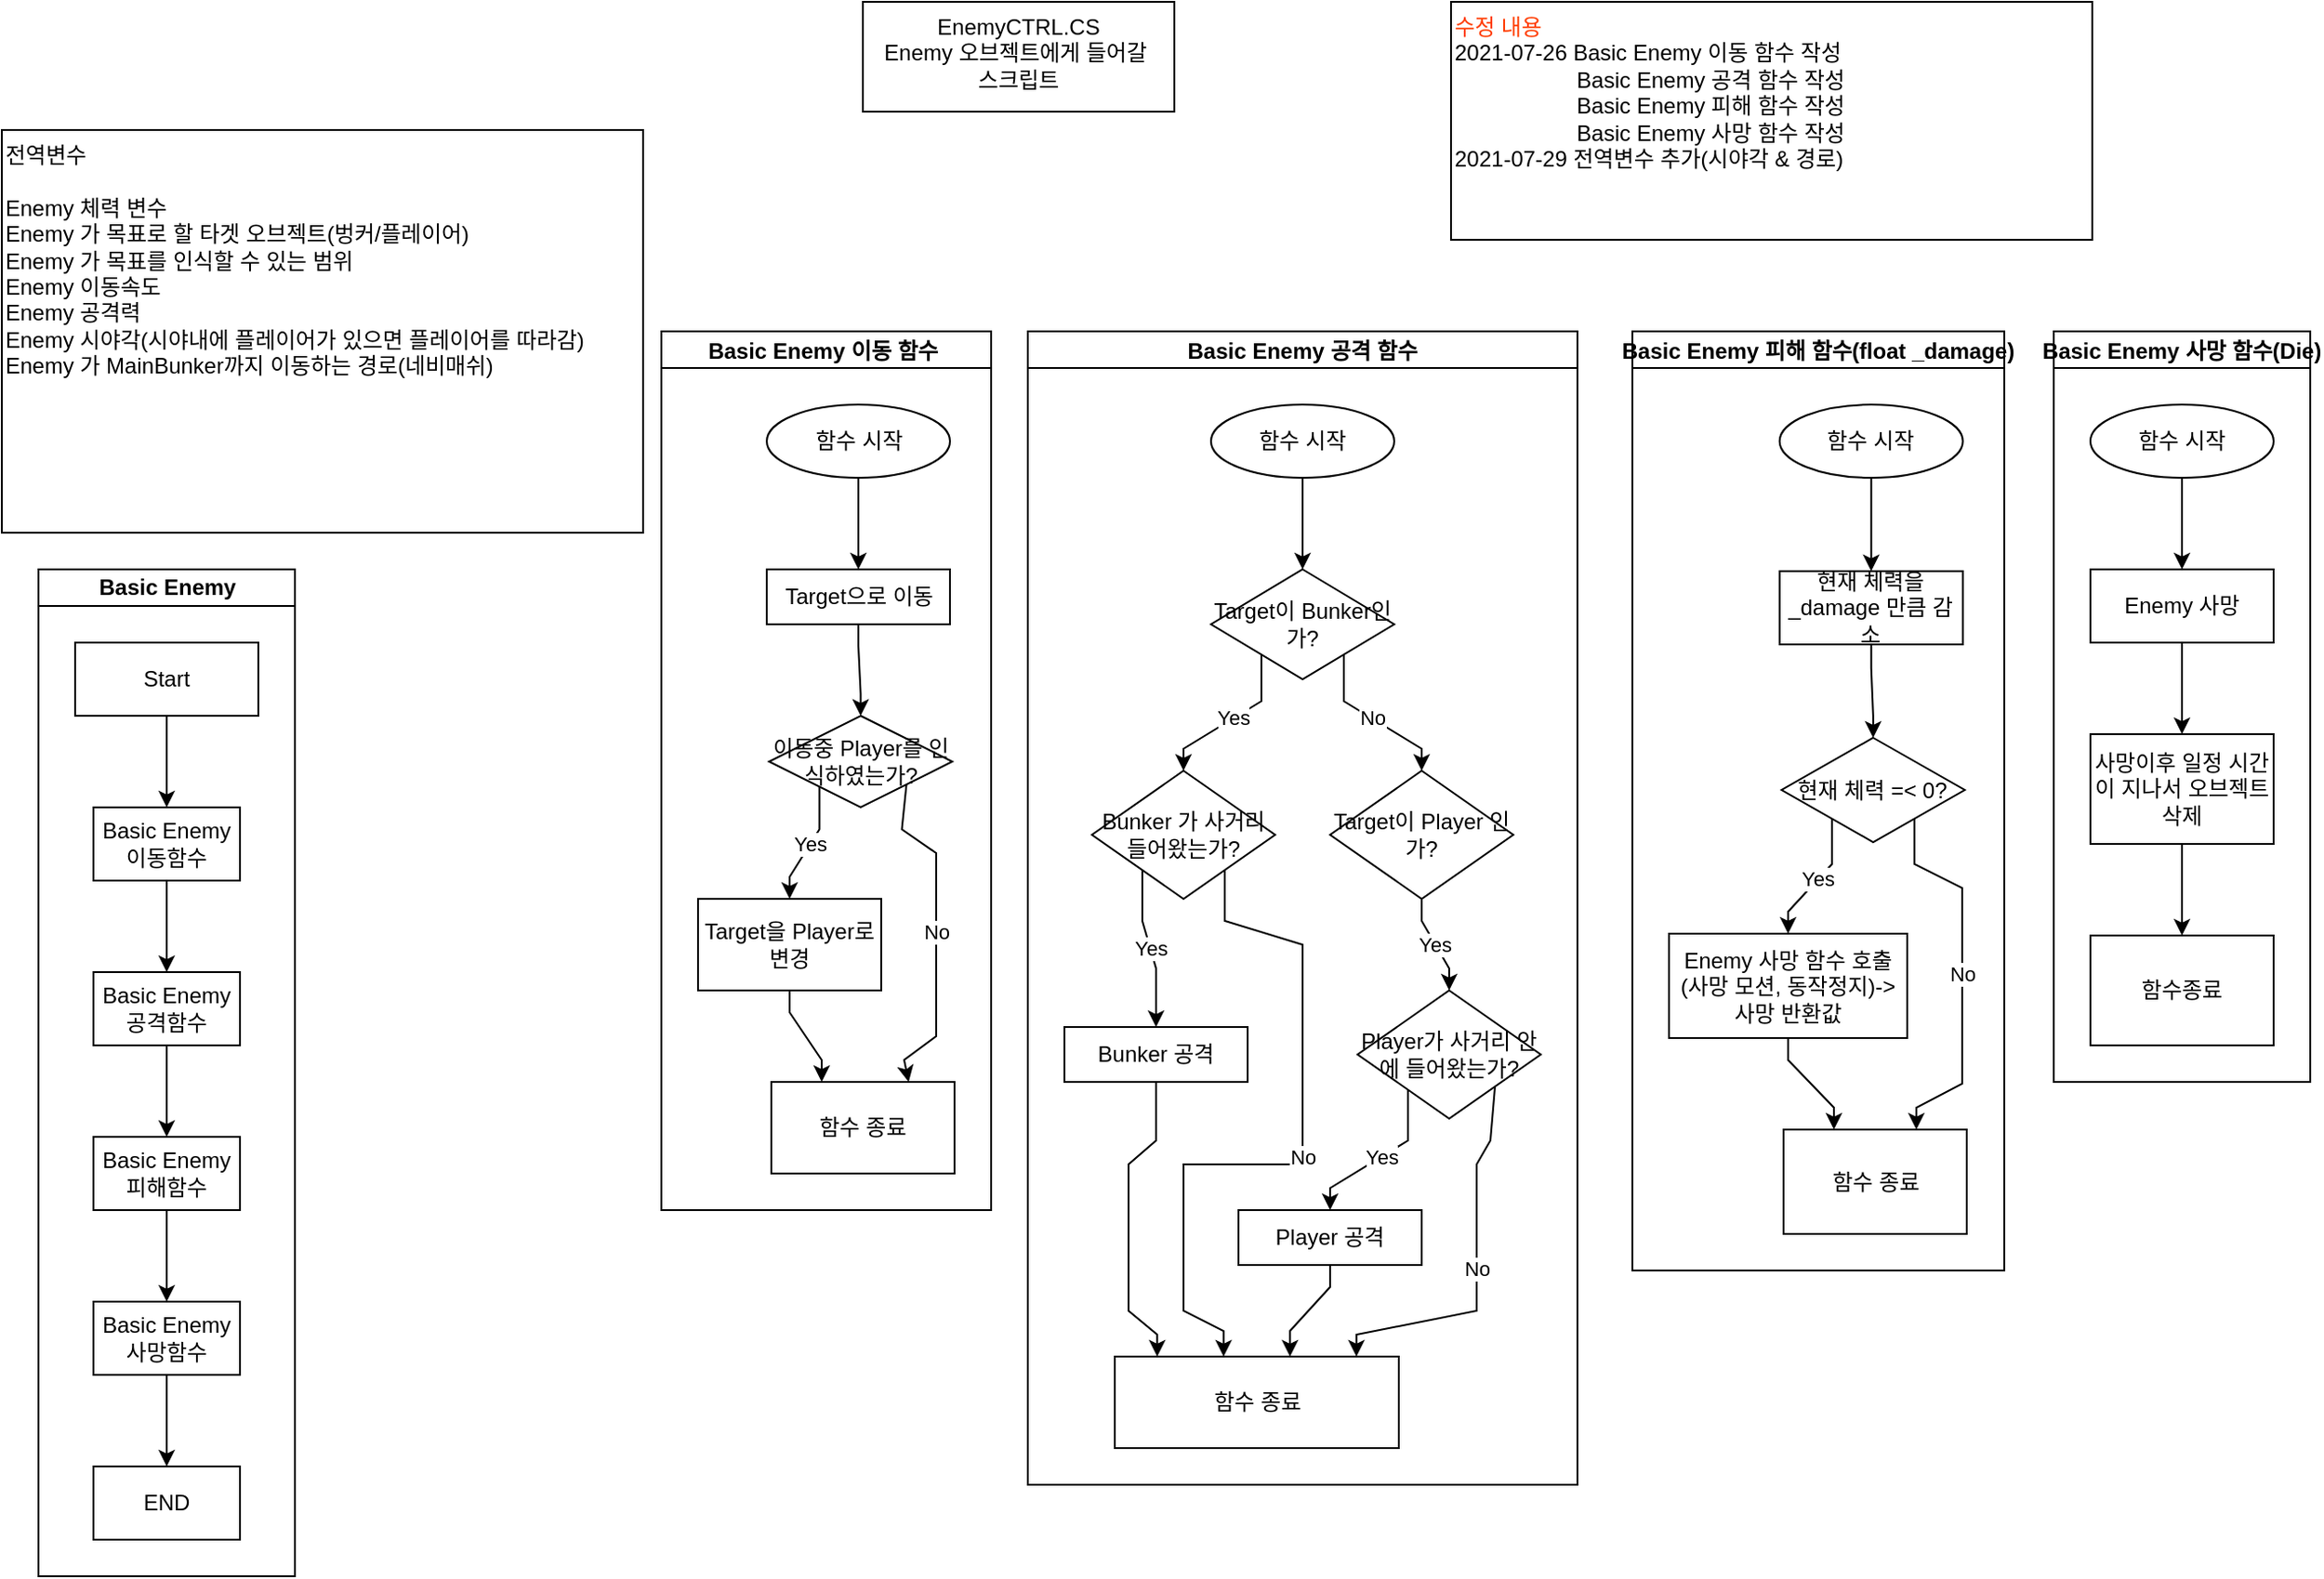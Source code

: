 <mxfile version="13.9.9" type="device"><diagram id="J4szQfAG1sg5sVobrCXc" name="Page-1"><mxGraphModel dx="1086" dy="1975" grid="1" gridSize="10" guides="1" tooltips="1" connect="1" arrows="1" fold="1" page="1" pageScale="1" pageWidth="827" pageHeight="1169" math="0" shadow="0"><root><mxCell id="0"/><mxCell id="1" parent="0"/><mxCell id="BQ4PC7H9Ra1O4r8dHc4G-1" value="전역변수&lt;br&gt;&lt;br&gt;Enemy 체력 변수&lt;br&gt;Enemy 가 목표로 할 타겟 오브젝트(벙커/플레이어)&lt;br&gt;Enemy 가 목표를 인식할 수 있는 범위&lt;br&gt;Enemy 이동속도&lt;br&gt;Enemy 공격력&lt;br&gt;Enemy 시야각(시야내에 플레이어가 있으면 플레이어를 따라감)&lt;br&gt;Enemy 가 MainBunker까지 이동하는 경로(네비매쉬)" style="rounded=0;whiteSpace=wrap;html=1;align=left;verticalAlign=top;" parent="1" vertex="1"><mxGeometry x="100" width="350" height="220" as="geometry"/></mxCell><mxCell id="BQ4PC7H9Ra1O4r8dHc4G-4" value="EnemyCTRL.CS&lt;br&gt;Enemy 오브젝트에게 들어갈&amp;nbsp;&lt;br&gt;스크립트" style="rounded=0;whiteSpace=wrap;html=1;verticalAlign=top;align=center;" parent="1" vertex="1"><mxGeometry x="570" y="-70" width="170" height="60" as="geometry"/></mxCell><mxCell id="BQ4PC7H9Ra1O4r8dHc4G-53" value="Basic Enemy 이동 함수 " style="swimlane;startSize=20;horizontal=1;childLayout=flowLayout;flowOrientation=north;resizable=0;interRankCellSpacing=50;containerType=tree;align=center;verticalAlign=middle;" parent="1" vertex="1"><mxGeometry x="460" y="110" width="180" height="480" as="geometry"/></mxCell><mxCell id="BQ4PC7H9Ra1O4r8dHc4G-54" value="함수 시작&lt;br&gt;" style="ellipse;whiteSpace=wrap;html=1;fontFamily=Helvetica;fontSize=12;fontColor=#000000;align=center;strokeColor=#000000;fillColor=#ffffff;" parent="BQ4PC7H9Ra1O4r8dHc4G-53" vertex="1"><mxGeometry x="57.531" y="40" width="100" height="40" as="geometry"/></mxCell><mxCell id="BQ4PC7H9Ra1O4r8dHc4G-211" value="" style="edgeStyle=orthogonalEdgeStyle;rounded=0;orthogonalLoop=1;jettySize=auto;html=1;noEdgeStyle=1;orthogonal=1;" parent="BQ4PC7H9Ra1O4r8dHc4G-53" source="BQ4PC7H9Ra1O4r8dHc4G-54" target="BQ4PC7H9Ra1O4r8dHc4G-212" edge="1"><mxGeometry relative="1" as="geometry"><Array as="points"><mxPoint x="107.531" y="92"/><mxPoint x="107.531" y="118"/></Array></mxGeometry></mxCell><mxCell id="BQ4PC7H9Ra1O4r8dHc4G-212" value="Target으로 이동" style="rounded=0;whiteSpace=wrap;html=1;fontFamily=Helvetica;fontSize=12;fontColor=#000000;align=center;strokeColor=#000000;fillColor=#ffffff;" parent="BQ4PC7H9Ra1O4r8dHc4G-53" vertex="1"><mxGeometry x="57.531" y="130" width="100" height="30" as="geometry"/></mxCell><mxCell id="BQ4PC7H9Ra1O4r8dHc4G-213" value="" style="edgeStyle=orthogonalEdgeStyle;rounded=0;orthogonalLoop=1;jettySize=auto;html=1;noEdgeStyle=1;orthogonal=1;" parent="BQ4PC7H9Ra1O4r8dHc4G-53" source="BQ4PC7H9Ra1O4r8dHc4G-212" target="BQ4PC7H9Ra1O4r8dHc4G-214" edge="1"><mxGeometry relative="1" as="geometry"><mxPoint x="730" y="590" as="sourcePoint"/><Array as="points"><mxPoint x="107.531" y="172"/><mxPoint x="108.765" y="198"/></Array></mxGeometry></mxCell><mxCell id="BQ4PC7H9Ra1O4r8dHc4G-214" value="이동중 Player를 인식하였는가?" style="rhombus;whiteSpace=wrap;html=1;fontFamily=Helvetica;fontSize=12;fontColor=#000000;align=center;strokeColor=#000000;fillColor=#ffffff;" parent="BQ4PC7H9Ra1O4r8dHc4G-53" vertex="1"><mxGeometry x="58.765" y="210" width="100" height="50" as="geometry"/></mxCell><mxCell id="BQ4PC7H9Ra1O4r8dHc4G-215" value="Yes" style="edgeStyle=orthogonalEdgeStyle;rounded=0;orthogonalLoop=1;jettySize=auto;html=1;noEdgeStyle=1;orthogonal=1;" parent="BQ4PC7H9Ra1O4r8dHc4G-53" source="BQ4PC7H9Ra1O4r8dHc4G-214" target="BQ4PC7H9Ra1O4r8dHc4G-216" edge="1"><mxGeometry relative="1" as="geometry"><mxPoint x="670" y="550.0" as="sourcePoint"/><Array as="points"><mxPoint x="86.265" y="272"/><mxPoint x="70" y="298"/></Array></mxGeometry></mxCell><mxCell id="BQ4PC7H9Ra1O4r8dHc4G-216" value="Target을 Player로 변경" style="rounded=0;whiteSpace=wrap;html=1;fontFamily=Helvetica;fontSize=12;fontColor=#000000;align=center;strokeColor=#000000;fillColor=#ffffff;" parent="BQ4PC7H9Ra1O4r8dHc4G-53" vertex="1"><mxGeometry x="20" y="310" width="100" height="50" as="geometry"/></mxCell><mxCell id="BQ4PC7H9Ra1O4r8dHc4G-220" value="" style="edgeStyle=orthogonalEdgeStyle;rounded=0;orthogonalLoop=1;jettySize=auto;html=1;noEdgeStyle=1;orthogonal=1;" parent="BQ4PC7H9Ra1O4r8dHc4G-53" source="BQ4PC7H9Ra1O4r8dHc4G-216" target="BQ4PC7H9Ra1O4r8dHc4G-221" edge="1"><mxGeometry relative="1" as="geometry"><mxPoint x="630" y="570" as="sourcePoint"/><Array as="points"><mxPoint x="70" y="372"/><mxPoint x="87.5" y="398"/></Array></mxGeometry></mxCell><mxCell id="BQ4PC7H9Ra1O4r8dHc4G-221" value="함수 종료" style="rounded=0;whiteSpace=wrap;html=1;fontFamily=Helvetica;fontSize=12;fontColor=#000000;align=center;strokeColor=#000000;fillColor=#ffffff;" parent="BQ4PC7H9Ra1O4r8dHc4G-53" vertex="1"><mxGeometry x="60" y="410" width="100" height="50" as="geometry"/></mxCell><mxCell id="BQ4PC7H9Ra1O4r8dHc4G-236" value="No" style="edgeStyle=orthogonalEdgeStyle;rounded=0;orthogonalLoop=1;jettySize=auto;html=1;entryX=0.75;entryY=0;entryDx=0;entryDy=0;exitX=1;exitY=1;exitDx=0;exitDy=0;noEdgeStyle=1;orthogonal=1;" parent="BQ4PC7H9Ra1O4r8dHc4G-53" source="BQ4PC7H9Ra1O4r8dHc4G-214" target="BQ4PC7H9Ra1O4r8dHc4G-221" edge="1"><mxGeometry relative="1" as="geometry"><mxPoint x="230" y="600" as="targetPoint"/><Array as="points"><mxPoint x="131.265" y="272"/><mxPoint x="150" y="285"/><mxPoint x="150" y="385"/><mxPoint x="132.5" y="398"/></Array></mxGeometry></mxCell><mxCell id="BQ4PC7H9Ra1O4r8dHc4G-139" value="&lt;div&gt;&lt;span style=&quot;color: rgb(255 , 60 , 0)&quot;&gt;수정 내용&lt;/span&gt;&lt;/div&gt;&lt;div&gt;&lt;span&gt;2021-07-26 Basic Enemy 이동 함수 작성&lt;/span&gt;&lt;/div&gt;&lt;div&gt;&lt;span&gt;&amp;nbsp; &amp;nbsp; &amp;nbsp; &amp;nbsp; &amp;nbsp; &amp;nbsp; &amp;nbsp; &amp;nbsp; &amp;nbsp; &amp;nbsp; Basic Enemy 공격 함수 작성&lt;/span&gt;&lt;/div&gt;&lt;div&gt;&lt;span&gt;&amp;nbsp; &amp;nbsp; &amp;nbsp; &amp;nbsp; &amp;nbsp; &amp;nbsp; &amp;nbsp; &amp;nbsp; &amp;nbsp; &amp;nbsp; Basic Enemy 피해 함수 작성&lt;/span&gt;&lt;/div&gt;&lt;div&gt;&lt;span&gt;&amp;nbsp; &amp;nbsp; &amp;nbsp; &amp;nbsp; &amp;nbsp; &amp;nbsp; &amp;nbsp; &amp;nbsp; &amp;nbsp; &amp;nbsp; Basic Enemy 사망 함수 작성&lt;/span&gt;&lt;/div&gt;&lt;div&gt;&lt;span&gt;2021-07-29 전역변수 추가(시야각 &amp;amp; 경로)&lt;/span&gt;&lt;/div&gt;" style="rounded=0;whiteSpace=wrap;html=1;align=left;verticalAlign=top;" parent="1" vertex="1"><mxGeometry x="891" y="-70" width="350" height="130" as="geometry"/></mxCell><mxCell id="BQ4PC7H9Ra1O4r8dHc4G-223" value="Basic Enemy 공격 함수" style="swimlane;startSize=20;horizontal=1;childLayout=flowLayout;flowOrientation=north;resizable=0;interRankCellSpacing=50;containerType=tree;align=center;verticalAlign=middle;" parent="1" vertex="1"><mxGeometry x="660" y="110" width="300" height="630" as="geometry"/></mxCell><mxCell id="BQ4PC7H9Ra1O4r8dHc4G-224" value="함수 시작&lt;br&gt;" style="ellipse;whiteSpace=wrap;html=1;fontFamily=Helvetica;fontSize=12;fontColor=#000000;align=center;strokeColor=#000000;fillColor=#ffffff;" parent="BQ4PC7H9Ra1O4r8dHc4G-223" vertex="1"><mxGeometry x="100" y="40" width="100" height="40" as="geometry"/></mxCell><mxCell id="BQ4PC7H9Ra1O4r8dHc4G-225" value="" style="edgeStyle=orthogonalEdgeStyle;rounded=0;orthogonalLoop=1;jettySize=auto;html=1;noEdgeStyle=1;orthogonal=1;" parent="BQ4PC7H9Ra1O4r8dHc4G-223" source="BQ4PC7H9Ra1O4r8dHc4G-224" target="BQ4PC7H9Ra1O4r8dHc4G-226" edge="1"><mxGeometry relative="1" as="geometry"><Array as="points"><mxPoint x="150" y="92"/><mxPoint x="150" y="118"/></Array></mxGeometry></mxCell><mxCell id="BQ4PC7H9Ra1O4r8dHc4G-226" value="Target이 Bunker인가?" style="rhombus;whiteSpace=wrap;html=1;fontFamily=Helvetica;fontSize=12;fontColor=#000000;align=center;strokeColor=#000000;fillColor=#ffffff;" parent="BQ4PC7H9Ra1O4r8dHc4G-223" vertex="1"><mxGeometry x="100" y="130" width="100" height="60" as="geometry"/></mxCell><mxCell id="BQ4PC7H9Ra1O4r8dHc4G-227" value="Yes" style="edgeStyle=orthogonalEdgeStyle;rounded=0;orthogonalLoop=1;jettySize=auto;html=1;noEdgeStyle=1;orthogonal=1;" parent="BQ4PC7H9Ra1O4r8dHc4G-223" source="BQ4PC7H9Ra1O4r8dHc4G-226" target="BQ4PC7H9Ra1O4r8dHc4G-228" edge="1"><mxGeometry relative="1" as="geometry"><mxPoint x="1570" y="2230" as="sourcePoint"/><Array as="points"><mxPoint x="127.5" y="202"/><mxPoint x="85" y="228"/></Array></mxGeometry></mxCell><mxCell id="BQ4PC7H9Ra1O4r8dHc4G-228" value="Bunker 가 사거리 들어왔는가?" style="rhombus;whiteSpace=wrap;html=1;fontFamily=Helvetica;fontSize=12;fontColor=#000000;align=center;strokeColor=#000000;fillColor=#ffffff;" parent="BQ4PC7H9Ra1O4r8dHc4G-223" vertex="1"><mxGeometry x="35" y="240" width="100" height="70" as="geometry"/></mxCell><mxCell id="BQ4PC7H9Ra1O4r8dHc4G-229" value="Yes" style="edgeStyle=orthogonalEdgeStyle;rounded=0;orthogonalLoop=1;jettySize=auto;html=1;noEdgeStyle=1;orthogonal=1;" parent="BQ4PC7H9Ra1O4r8dHc4G-223" source="BQ4PC7H9Ra1O4r8dHc4G-228" target="BQ4PC7H9Ra1O4r8dHc4G-230" edge="1"><mxGeometry relative="1" as="geometry"><mxPoint x="1510" y="2190" as="sourcePoint"/><Array as="points"><mxPoint x="62.5" y="322"/><mxPoint x="70" y="348"/></Array></mxGeometry></mxCell><mxCell id="BQ4PC7H9Ra1O4r8dHc4G-254" style="edgeStyle=orthogonalEdgeStyle;rounded=0;orthogonalLoop=1;jettySize=auto;html=1;noEdgeStyle=1;orthogonal=1;" parent="BQ4PC7H9Ra1O4r8dHc4G-223" source="BQ4PC7H9Ra1O4r8dHc4G-230" target="BQ4PC7H9Ra1O4r8dHc4G-253" edge="1"><mxGeometry relative="1" as="geometry"><Array as="points"><mxPoint x="70" y="442"/><mxPoint x="55" y="455"/><mxPoint x="55" y="535"/><mxPoint x="70.625" y="548"/></Array></mxGeometry></mxCell><mxCell id="BQ4PC7H9Ra1O4r8dHc4G-230" value="Bunker 공격" style="rounded=0;whiteSpace=wrap;html=1;fontFamily=Helvetica;fontSize=12;fontColor=#000000;align=center;strokeColor=#000000;fillColor=#ffffff;" parent="BQ4PC7H9Ra1O4r8dHc4G-223" vertex="1"><mxGeometry x="20" y="380" width="100" height="30" as="geometry"/></mxCell><mxCell id="BQ4PC7H9Ra1O4r8dHc4G-252" value="No" style="edgeStyle=orthogonalEdgeStyle;rounded=0;orthogonalLoop=1;jettySize=auto;html=1;noEdgeStyle=1;orthogonal=1;" parent="BQ4PC7H9Ra1O4r8dHc4G-223" source="BQ4PC7H9Ra1O4r8dHc4G-228" target="BQ4PC7H9Ra1O4r8dHc4G-253" edge="1"><mxGeometry relative="1" as="geometry"><mxPoint x="1470" y="1700" as="sourcePoint"/><Array as="points"><mxPoint x="107.5" y="322"/><mxPoint x="150" y="335"/><mxPoint x="150" y="455"/><mxPoint x="85" y="455"/><mxPoint x="85" y="535"/><mxPoint x="106.875" y="546"/></Array></mxGeometry></mxCell><mxCell id="BQ4PC7H9Ra1O4r8dHc4G-253" value="함수 종료" style="rounded=0;whiteSpace=wrap;html=1;fontFamily=Helvetica;fontSize=12;fontColor=#000000;align=center;strokeColor=#000000;fillColor=#ffffff;" parent="BQ4PC7H9Ra1O4r8dHc4G-223" vertex="1"><mxGeometry x="47.5" y="560" width="155" height="50" as="geometry"/></mxCell><mxCell id="BQ4PC7H9Ra1O4r8dHc4G-317" value="No" style="edgeStyle=orthogonalEdgeStyle;rounded=0;orthogonalLoop=1;jettySize=auto;html=1;noEdgeStyle=1;orthogonal=1;" parent="BQ4PC7H9Ra1O4r8dHc4G-223" source="BQ4PC7H9Ra1O4r8dHc4G-226" target="BQ4PC7H9Ra1O4r8dHc4G-318" edge="1"><mxGeometry relative="1" as="geometry"><mxPoint x="1327.531" y="1380" as="sourcePoint"/><Array as="points"><mxPoint x="172.5" y="202"/><mxPoint x="215" y="228"/></Array></mxGeometry></mxCell><mxCell id="BQ4PC7H9Ra1O4r8dHc4G-318" value="Target이 Player 인가?" style="rhombus;whiteSpace=wrap;html=1;fontFamily=Helvetica;fontSize=12;fontColor=#000000;align=center;strokeColor=#000000;fillColor=#ffffff;" parent="BQ4PC7H9Ra1O4r8dHc4G-223" vertex="1"><mxGeometry x="165" y="240" width="100" height="70" as="geometry"/></mxCell><mxCell id="BQ4PC7H9Ra1O4r8dHc4G-319" value="Yes" style="edgeStyle=orthogonalEdgeStyle;rounded=0;orthogonalLoop=1;jettySize=auto;html=1;noEdgeStyle=1;orthogonal=1;" parent="BQ4PC7H9Ra1O4r8dHc4G-223" source="BQ4PC7H9Ra1O4r8dHc4G-318" target="BQ4PC7H9Ra1O4r8dHc4G-320" edge="1"><mxGeometry relative="1" as="geometry"><mxPoint x="1337.5" y="1286.5" as="sourcePoint"/><Array as="points"><mxPoint x="215" y="322"/><mxPoint x="230" y="348"/></Array></mxGeometry></mxCell><mxCell id="BQ4PC7H9Ra1O4r8dHc4G-320" value="Player가 사거리 안에 들어왔는가?" style="rhombus;whiteSpace=wrap;html=1;fontFamily=Helvetica;fontSize=12;fontColor=#000000;align=center;strokeColor=#000000;fillColor=#ffffff;" parent="BQ4PC7H9Ra1O4r8dHc4G-223" vertex="1"><mxGeometry x="180" y="360" width="100" height="70" as="geometry"/></mxCell><mxCell id="BQ4PC7H9Ra1O4r8dHc4G-322" value="Yes" style="edgeStyle=orthogonalEdgeStyle;rounded=0;orthogonalLoop=1;jettySize=auto;html=1;noEdgeStyle=1;orthogonal=1;" parent="BQ4PC7H9Ra1O4r8dHc4G-223" source="BQ4PC7H9Ra1O4r8dHc4G-320" target="BQ4PC7H9Ra1O4r8dHc4G-323" edge="1"><mxGeometry relative="1" as="geometry"><mxPoint x="1375" y="1380" as="sourcePoint"/><Array as="points"><mxPoint x="207.5" y="442"/><mxPoint x="165" y="468"/></Array></mxGeometry></mxCell><mxCell id="BQ4PC7H9Ra1O4r8dHc4G-324" style="edgeStyle=orthogonalEdgeStyle;rounded=0;orthogonalLoop=1;jettySize=auto;html=1;noEdgeStyle=1;orthogonal=1;" parent="BQ4PC7H9Ra1O4r8dHc4G-223" source="BQ4PC7H9Ra1O4r8dHc4G-323" target="BQ4PC7H9Ra1O4r8dHc4G-253" edge="1"><mxGeometry relative="1" as="geometry"><Array as="points"><mxPoint x="165" y="522"/><mxPoint x="143.125" y="546"/></Array></mxGeometry></mxCell><mxCell id="BQ4PC7H9Ra1O4r8dHc4G-323" value="Player 공격" style="rounded=0;whiteSpace=wrap;html=1;fontFamily=Helvetica;fontSize=12;fontColor=#000000;align=center;strokeColor=#000000;fillColor=#ffffff;" parent="BQ4PC7H9Ra1O4r8dHc4G-223" vertex="1"><mxGeometry x="115" y="480" width="100" height="30" as="geometry"/></mxCell><mxCell id="BQ4PC7H9Ra1O4r8dHc4G-328" value="No" style="edgeStyle=orthogonalEdgeStyle;rounded=0;orthogonalLoop=1;jettySize=auto;html=1;exitX=1;exitY=1;exitDx=0;exitDy=0;noEdgeStyle=1;orthogonal=1;" parent="BQ4PC7H9Ra1O4r8dHc4G-223" source="BQ4PC7H9Ra1O4r8dHc4G-320" target="BQ4PC7H9Ra1O4r8dHc4G-253" edge="1"><mxGeometry relative="1" as="geometry"><mxPoint x="339" y="880" as="targetPoint"/><Array as="points"><mxPoint x="252.5" y="442"/><mxPoint x="245" y="455"/><mxPoint x="245" y="535"/><mxPoint x="179.375" y="548"/></Array></mxGeometry></mxCell><mxCell id="BQ4PC7H9Ra1O4r8dHc4G-255" value="Basic Enemy 피해 함수(float _damage)" style="swimlane;startSize=20;horizontal=1;childLayout=flowLayout;flowOrientation=north;resizable=0;interRankCellSpacing=50;containerType=tree;align=center;verticalAlign=middle;" parent="1" vertex="1"><mxGeometry x="990" y="110" width="203" height="513" as="geometry"/></mxCell><mxCell id="BQ4PC7H9Ra1O4r8dHc4G-256" value="함수 시작&lt;br&gt;" style="ellipse;whiteSpace=wrap;html=1;fontFamily=Helvetica;fontSize=12;fontColor=#000000;align=center;strokeColor=#000000;fillColor=#ffffff;" parent="BQ4PC7H9Ra1O4r8dHc4G-255" vertex="1"><mxGeometry x="80.36" y="40" width="100" height="40" as="geometry"/></mxCell><mxCell id="BQ4PC7H9Ra1O4r8dHc4G-281" value="" style="edgeStyle=orthogonalEdgeStyle;rounded=0;orthogonalLoop=1;jettySize=auto;html=1;noEdgeStyle=1;orthogonal=1;" parent="BQ4PC7H9Ra1O4r8dHc4G-255" source="BQ4PC7H9Ra1O4r8dHc4G-256" target="BQ4PC7H9Ra1O4r8dHc4G-282" edge="1"><mxGeometry relative="1" as="geometry"><Array as="points"><mxPoint x="130.36" y="92"/><mxPoint x="130.36" y="118"/></Array></mxGeometry></mxCell><mxCell id="BQ4PC7H9Ra1O4r8dHc4G-282" value="현재 체력을 _damage 만큼 감소" style="rounded=0;whiteSpace=wrap;html=1;fontFamily=Helvetica;fontSize=12;fontColor=#000000;align=center;strokeColor=#000000;fillColor=#ffffff;" parent="BQ4PC7H9Ra1O4r8dHc4G-255" vertex="1"><mxGeometry x="80.36" y="131.0" width="100" height="40" as="geometry"/></mxCell><mxCell id="BQ4PC7H9Ra1O4r8dHc4G-284" value="" style="edgeStyle=orthogonalEdgeStyle;rounded=0;orthogonalLoop=1;jettySize=auto;html=1;noEdgeStyle=1;orthogonal=1;" parent="BQ4PC7H9Ra1O4r8dHc4G-255" source="BQ4PC7H9Ra1O4r8dHc4G-282" target="BQ4PC7H9Ra1O4r8dHc4G-285" edge="1"><mxGeometry relative="1" as="geometry"><mxPoint x="1380" y="750" as="sourcePoint"/><Array as="points"><mxPoint x="130.36" y="184.0"/><mxPoint x="131.43" y="210.0"/></Array></mxGeometry></mxCell><mxCell id="BQ4PC7H9Ra1O4r8dHc4G-285" value="현재 체력 =&amp;lt; 0?" style="rhombus;whiteSpace=wrap;html=1;fontFamily=Helvetica;fontSize=12;fontColor=#000000;align=center;strokeColor=#000000;fillColor=#ffffff;" parent="BQ4PC7H9Ra1O4r8dHc4G-255" vertex="1"><mxGeometry x="81.43" y="222.0" width="100" height="57" as="geometry"/></mxCell><mxCell id="BQ4PC7H9Ra1O4r8dHc4G-286" value="Yes" style="edgeStyle=orthogonalEdgeStyle;rounded=0;orthogonalLoop=1;jettySize=auto;html=1;noEdgeStyle=1;orthogonal=1;" parent="BQ4PC7H9Ra1O4r8dHc4G-255" source="BQ4PC7H9Ra1O4r8dHc4G-285" target="BQ4PC7H9Ra1O4r8dHc4G-287" edge="1"><mxGeometry relative="1" as="geometry"><mxPoint x="1320" y="721" as="sourcePoint"/><Array as="points"><mxPoint x="108.93" y="291.0"/><mxPoint x="85" y="317.0"/></Array></mxGeometry></mxCell><mxCell id="BQ4PC7H9Ra1O4r8dHc4G-290" style="edgeStyle=orthogonalEdgeStyle;rounded=0;orthogonalLoop=1;jettySize=auto;html=1;noEdgeStyle=1;orthogonal=1;" parent="BQ4PC7H9Ra1O4r8dHc4G-255" source="BQ4PC7H9Ra1O4r8dHc4G-287" target="BQ4PC7H9Ra1O4r8dHc4G-289" edge="1"><mxGeometry relative="1" as="geometry"><Array as="points"><mxPoint x="85" y="398.0"/><mxPoint x="110" y="424.0"/></Array></mxGeometry></mxCell><mxCell id="BQ4PC7H9Ra1O4r8dHc4G-287" value="Enemy 사망 함수 호출&lt;br&gt;(사망 모션, 동작정지)-&amp;gt; 사망 반환값" style="rounded=0;whiteSpace=wrap;html=1;fontFamily=Helvetica;fontSize=12;fontColor=#000000;align=center;strokeColor=#000000;fillColor=#ffffff;" parent="BQ4PC7H9Ra1O4r8dHc4G-255" vertex="1"><mxGeometry x="20" y="329.0" width="130" height="57" as="geometry"/></mxCell><mxCell id="BQ4PC7H9Ra1O4r8dHc4G-288" value="No" style="edgeStyle=orthogonalEdgeStyle;rounded=0;orthogonalLoop=1;jettySize=auto;html=1;noEdgeStyle=1;orthogonal=1;" parent="BQ4PC7H9Ra1O4r8dHc4G-255" source="BQ4PC7H9Ra1O4r8dHc4G-285" target="BQ4PC7H9Ra1O4r8dHc4G-289" edge="1"><mxGeometry relative="1" as="geometry"><mxPoint x="1280" y="749" as="sourcePoint"/><Array as="points"><mxPoint x="153.93" y="291.0"/><mxPoint x="180" y="304.0"/><mxPoint x="180" y="411.0"/><mxPoint x="155" y="424.0"/></Array></mxGeometry></mxCell><mxCell id="BQ4PC7H9Ra1O4r8dHc4G-289" value="함수 종료" style="rounded=0;whiteSpace=wrap;html=1;fontFamily=Helvetica;fontSize=12;fontColor=#000000;align=center;strokeColor=#000000;fillColor=#ffffff;" parent="BQ4PC7H9Ra1O4r8dHc4G-255" vertex="1"><mxGeometry x="82.5" y="436.0" width="100" height="57" as="geometry"/></mxCell><mxCell id="BQ4PC7H9Ra1O4r8dHc4G-291" value="Basic Enemy 사망 함수(Die)" style="swimlane;startSize=20;horizontal=1;childLayout=flowLayout;flowOrientation=north;resizable=0;interRankCellSpacing=50;containerType=tree;align=center;verticalAlign=middle;" parent="1" vertex="1"><mxGeometry x="1220" y="110" width="140" height="410" as="geometry"/></mxCell><mxCell id="BQ4PC7H9Ra1O4r8dHc4G-292" value="함수 시작&lt;br&gt;" style="ellipse;whiteSpace=wrap;html=1;fontFamily=Helvetica;fontSize=12;fontColor=#000000;align=center;strokeColor=#000000;fillColor=#ffffff;" parent="BQ4PC7H9Ra1O4r8dHc4G-291" vertex="1"><mxGeometry x="20" y="40" width="100" height="40" as="geometry"/></mxCell><mxCell id="BQ4PC7H9Ra1O4r8dHc4G-302" value="" style="edgeStyle=orthogonalEdgeStyle;rounded=0;orthogonalLoop=1;jettySize=auto;html=1;noEdgeStyle=1;orthogonal=1;" parent="BQ4PC7H9Ra1O4r8dHc4G-291" source="BQ4PC7H9Ra1O4r8dHc4G-292" target="BQ4PC7H9Ra1O4r8dHc4G-303" edge="1"><mxGeometry relative="1" as="geometry"><Array as="points"><mxPoint x="70" y="92"/><mxPoint x="70" y="118"/></Array></mxGeometry></mxCell><mxCell id="BQ4PC7H9Ra1O4r8dHc4G-303" value="Enemy 사망" style="rounded=0;whiteSpace=wrap;html=1;fontFamily=Helvetica;fontSize=12;fontColor=#000000;align=center;strokeColor=#000000;fillColor=#ffffff;" parent="BQ4PC7H9Ra1O4r8dHc4G-291" vertex="1"><mxGeometry x="20" y="130" width="100" height="40" as="geometry"/></mxCell><mxCell id="BQ4PC7H9Ra1O4r8dHc4G-305" value="" style="edgeStyle=orthogonalEdgeStyle;rounded=0;orthogonalLoop=1;jettySize=auto;html=1;noEdgeStyle=1;orthogonal=1;" parent="BQ4PC7H9Ra1O4r8dHc4G-291" source="BQ4PC7H9Ra1O4r8dHc4G-303" target="BQ4PC7H9Ra1O4r8dHc4G-306" edge="1"><mxGeometry relative="1" as="geometry"><mxPoint x="1600" y="669" as="sourcePoint"/><Array as="points"><mxPoint x="70" y="182"/><mxPoint x="70" y="208"/></Array></mxGeometry></mxCell><mxCell id="BQ4PC7H9Ra1O4r8dHc4G-306" value="사망이후 일정 시간이 지나서 오브젝트 삭제" style="rounded=0;whiteSpace=wrap;html=1;fontFamily=Helvetica;fontSize=12;fontColor=#000000;align=center;strokeColor=#000000;fillColor=#ffffff;" parent="BQ4PC7H9Ra1O4r8dHc4G-291" vertex="1"><mxGeometry x="20" y="220" width="100" height="60" as="geometry"/></mxCell><mxCell id="BQ4PC7H9Ra1O4r8dHc4G-310" value="" style="edgeStyle=orthogonalEdgeStyle;rounded=0;orthogonalLoop=1;jettySize=auto;html=1;noEdgeStyle=1;orthogonal=1;" parent="BQ4PC7H9Ra1O4r8dHc4G-291" source="BQ4PC7H9Ra1O4r8dHc4G-306" target="BQ4PC7H9Ra1O4r8dHc4G-311" edge="1"><mxGeometry relative="1" as="geometry"><mxPoint x="1480" y="519" as="sourcePoint"/><Array as="points"><mxPoint x="70" y="292"/><mxPoint x="70" y="318"/></Array></mxGeometry></mxCell><mxCell id="BQ4PC7H9Ra1O4r8dHc4G-311" value="함수종료" style="rounded=0;whiteSpace=wrap;html=1;fontFamily=Helvetica;fontSize=12;fontColor=#000000;align=center;strokeColor=#000000;fillColor=#ffffff;" parent="BQ4PC7H9Ra1O4r8dHc4G-291" vertex="1"><mxGeometry x="20" y="330" width="100" height="60" as="geometry"/></mxCell><mxCell id="2U0ZTm5s03E1OhIkqS_H-13" value="Basic Enemy" style="swimlane;html=1;startSize=20;horizontal=1;childLayout=treeLayout;horizontalTree=0;resizable=0;containerType=tree;" parent="1" vertex="1"><mxGeometry x="120" y="240" width="140" height="550" as="geometry"/></mxCell><mxCell id="2U0ZTm5s03E1OhIkqS_H-14" value="Start" style="whiteSpace=wrap;html=1;" parent="2U0ZTm5s03E1OhIkqS_H-13" vertex="1"><mxGeometry x="20" y="40" width="100" height="40" as="geometry"/></mxCell><mxCell id="2U0ZTm5s03E1OhIkqS_H-19" value="" style="edgeStyle=orthogonalEdgeStyle;rounded=0;orthogonalLoop=1;jettySize=auto;html=1;" parent="2U0ZTm5s03E1OhIkqS_H-13" source="2U0ZTm5s03E1OhIkqS_H-14" target="2U0ZTm5s03E1OhIkqS_H-20" edge="1"><mxGeometry relative="1" as="geometry"/></mxCell><mxCell id="2U0ZTm5s03E1OhIkqS_H-20" value="Basic Enemy 이동함수" style="whiteSpace=wrap;html=1;" parent="2U0ZTm5s03E1OhIkqS_H-13" vertex="1"><mxGeometry x="30" y="130" width="80" height="40" as="geometry"/></mxCell><mxCell id="2U0ZTm5s03E1OhIkqS_H-26" value="" style="edgeStyle=orthogonalEdgeStyle;rounded=0;orthogonalLoop=1;jettySize=auto;html=1;" parent="2U0ZTm5s03E1OhIkqS_H-13" source="2U0ZTm5s03E1OhIkqS_H-20" target="2U0ZTm5s03E1OhIkqS_H-27" edge="1"><mxGeometry relative="1" as="geometry"><mxPoint x="130" y="370" as="sourcePoint"/></mxGeometry></mxCell><mxCell id="2U0ZTm5s03E1OhIkqS_H-27" value="Basic Enemy 공격함수" style="whiteSpace=wrap;html=1;" parent="2U0ZTm5s03E1OhIkqS_H-13" vertex="1"><mxGeometry x="30" y="220" width="80" height="40" as="geometry"/></mxCell><mxCell id="2U0ZTm5s03E1OhIkqS_H-28" value="" style="edgeStyle=orthogonalEdgeStyle;rounded=0;orthogonalLoop=1;jettySize=auto;html=1;" parent="2U0ZTm5s03E1OhIkqS_H-13" source="2U0ZTm5s03E1OhIkqS_H-27" target="2U0ZTm5s03E1OhIkqS_H-29" edge="1"><mxGeometry relative="1" as="geometry"><mxPoint x="130" y="460" as="sourcePoint"/></mxGeometry></mxCell><mxCell id="2U0ZTm5s03E1OhIkqS_H-29" value="Basic Enemy 피해함수" style="whiteSpace=wrap;html=1;" parent="2U0ZTm5s03E1OhIkqS_H-13" vertex="1"><mxGeometry x="30" y="310" width="80" height="40" as="geometry"/></mxCell><mxCell id="2U0ZTm5s03E1OhIkqS_H-30" value="" style="edgeStyle=orthogonalEdgeStyle;rounded=0;orthogonalLoop=1;jettySize=auto;html=1;" parent="2U0ZTm5s03E1OhIkqS_H-13" source="2U0ZTm5s03E1OhIkqS_H-29" target="2U0ZTm5s03E1OhIkqS_H-31" edge="1"><mxGeometry relative="1" as="geometry"><mxPoint x="130" y="550" as="sourcePoint"/></mxGeometry></mxCell><mxCell id="2U0ZTm5s03E1OhIkqS_H-31" value="Basic Enemy 사망함수" style="whiteSpace=wrap;html=1;" parent="2U0ZTm5s03E1OhIkqS_H-13" vertex="1"><mxGeometry x="30" y="400" width="80" height="40" as="geometry"/></mxCell><mxCell id="2U0ZTm5s03E1OhIkqS_H-32" value="" style="edgeStyle=orthogonalEdgeStyle;rounded=0;orthogonalLoop=1;jettySize=auto;html=1;" parent="2U0ZTm5s03E1OhIkqS_H-13" source="2U0ZTm5s03E1OhIkqS_H-31" target="2U0ZTm5s03E1OhIkqS_H-33" edge="1"><mxGeometry relative="1" as="geometry"><mxPoint x="130" y="640" as="sourcePoint"/></mxGeometry></mxCell><mxCell id="2U0ZTm5s03E1OhIkqS_H-33" value="END" style="whiteSpace=wrap;html=1;" parent="2U0ZTm5s03E1OhIkqS_H-13" vertex="1"><mxGeometry x="30" y="490" width="80" height="40" as="geometry"/></mxCell></root></mxGraphModel></diagram></mxfile>